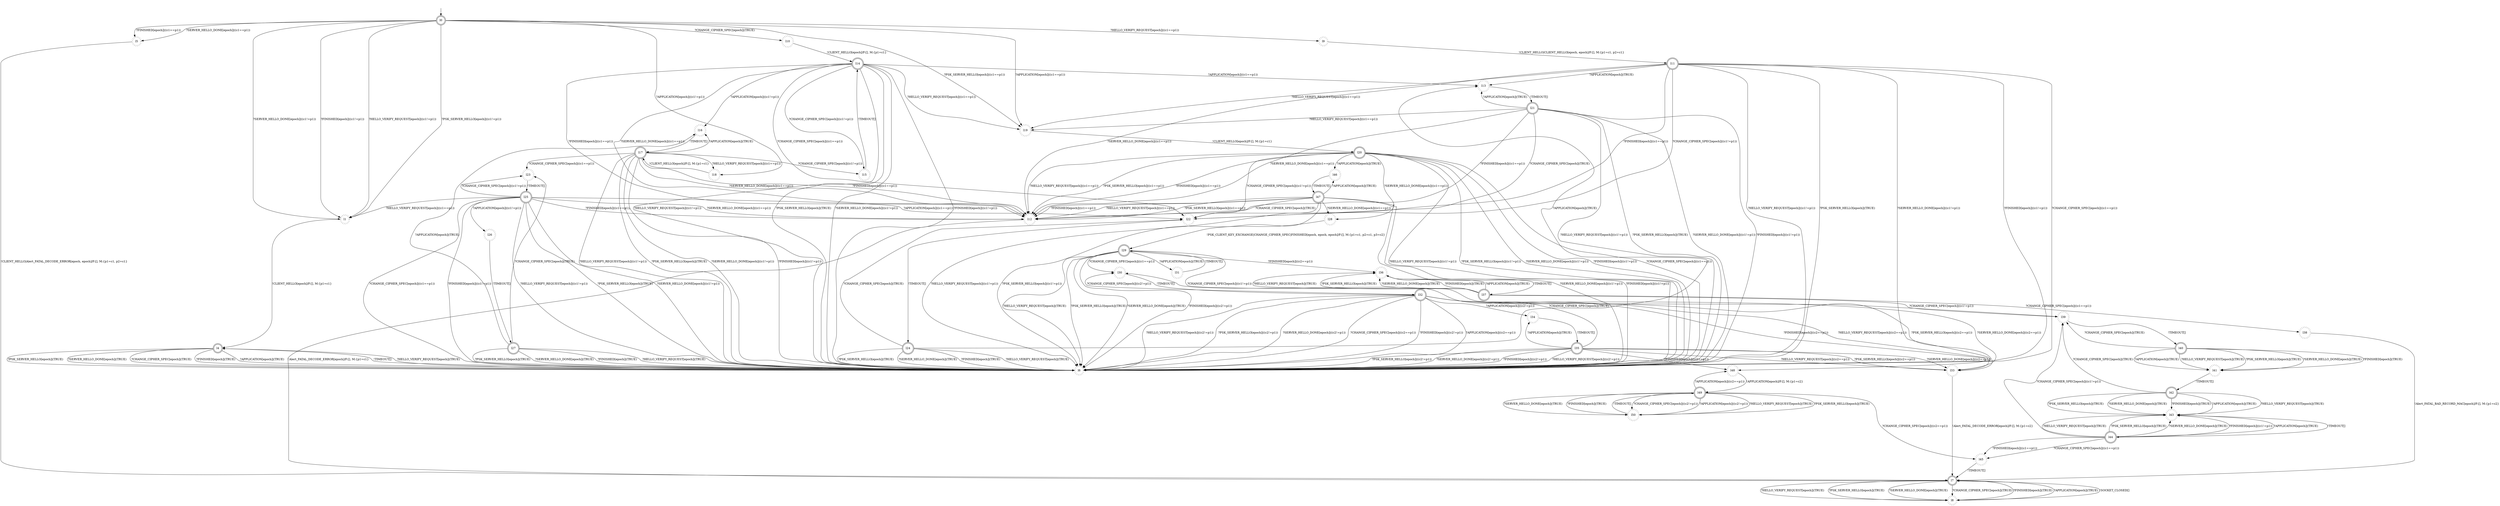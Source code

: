 digraph RA {
"" [shape=none,label=<>]
"l0" [shape=doublecircle ,style=solid]
"l1" [shape=doublecircle ,style=dotted]
"l4" [shape=doublecircle ,style=solid]
"l5" [shape=doublecircle ,style=dotted]
"l6" [shape=doublecircle ,style=dotted]
"l7" [shape=doublecircle ,style=solid]
"l8" [shape=doublecircle ,style=dotted]
"l9" [shape=doublecircle ,style=dotted]
"l10" [shape=doublecircle ,style=dotted]
"l11" [shape=doublecircle ,style=solid]
"l12" [shape=doublecircle ,style=dotted]
"l13" [shape=doublecircle ,style=dotted]
"l14" [shape=doublecircle ,style=solid]
"l15" [shape=doublecircle ,style=dotted]
"l16" [shape=doublecircle ,style=dotted]
"l17" [shape=doublecircle ,style=solid]
"l18" [shape=doublecircle ,style=dotted]
"l19" [shape=doublecircle ,style=dotted]
"l20" [shape=doublecircle ,style=solid]
"l21" [shape=doublecircle ,style=solid]
"l22" [shape=doublecircle ,style=dotted]
"l23" [shape=doublecircle ,style=dotted]
"l24" [shape=doublecircle ,style=solid]
"l25" [shape=doublecircle ,style=solid]
"l26" [shape=doublecircle ,style=dotted]
"l27" [shape=doublecircle ,style=solid]
"l28" [shape=doublecircle ,style=dotted]
"l29" [shape=doublecircle ,style=solid]
"l30" [shape=doublecircle ,style=dotted]
"l31" [shape=doublecircle ,style=dotted]
"l32" [shape=doublecircle ,style=solid]
"l33" [shape=doublecircle ,style=dotted]
"l34" [shape=doublecircle ,style=dotted]
"l35" [shape=doublecircle ,style=solid]
"l36" [shape=doublecircle ,style=dotted]
"l37" [shape=doublecircle ,style=solid]
"l38" [shape=doublecircle ,style=dotted]
"l39" [shape=doublecircle ,style=dotted]
"l40" [shape=doublecircle ,style=solid]
"l41" [shape=doublecircle ,style=dotted]
"l42" [shape=doublecircle ,style=solid]
"l43" [shape=doublecircle ,style=dotted]
"l44" [shape=doublecircle ,style=solid]
"l45" [shape=doublecircle ,style=dotted]
"l46" [shape=doublecircle ,style=dotted]
"l47" [shape=doublecircle ,style=solid]
"l48" [shape=doublecircle ,style=dotted]
"l49" [shape=doublecircle ,style=solid]
"l50" [shape=doublecircle ,style=dotted]
"" -> "l0"
"l0" -> "l1" [label=<?HELLO_VERIFY_REQUEST[epoch]|((c1!=p1))>]
"l0" -> "l9" [label=<?HELLO_VERIFY_REQUEST[epoch]|((c1==p1))>]
"l0" -> "l1" [label=<?PSK_SERVER_HELLO[epoch]|((c1!=p1))>]
"l0" -> "l19" [label=<?PSK_SERVER_HELLO[epoch]|((c1==p1))>]
"l0" -> "l1" [label=<?SERVER_HELLO_DONE[epoch]|((c1!=p1))>]
"l0" -> "l5" [label=<?SERVER_HELLO_DONE[epoch]|((c1==p1))>]
"l0" -> "l1" [label=<?FINISHED[epoch]|((c1!=p1))>]
"l0" -> "l5" [label=<?FINISHED[epoch]|((c1==p1))>]
"l0" -> "l10" [label=<?CHANGE_CIPHER_SPEC[epoch]|(TRUE)>]
"l0" -> "l18" [label=<?APPLICATION[epoch]|((c1!=p1))>]
"l0" -> "l19" [label=<?APPLICATION[epoch]|((c1==p1))>]
"l1" -> "l4" [label=<!CLIENT_HELLO[epoch]/F:[], M:{p1=c1}>]
"l4" -> "l6" [label=<?HELLO_VERIFY_REQUEST[epoch]|(TRUE)>]
"l4" -> "l6" [label=<?PSK_SERVER_HELLO[epoch]|(TRUE)>]
"l4" -> "l6" [label=<?SERVER_HELLO_DONE[epoch]|(TRUE)>]
"l4" -> "l6" [label=<?CHANGE_CIPHER_SPEC[epoch]|(TRUE)>]
"l4" -> "l6" [label=<?FINISHED[epoch]|(TRUE)>]
"l4" -> "l6" [label=<?APPLICATION[epoch]|(TRUE)>]
"l5" -> "l7" [label=<!CLIENT_HELLO|Alert_FATAL_DECODE_ERROR[epoch, epoch]/F:[], M:{p1=c1, p2=c1}>]
"l6" -> "l4" [label=<!TIMEOUT[]>]
"l7" -> "l8" [label=<?HELLO_VERIFY_REQUEST[epoch]|(TRUE)>]
"l7" -> "l8" [label=<?PSK_SERVER_HELLO[epoch]|(TRUE)>]
"l7" -> "l8" [label=<?SERVER_HELLO_DONE[epoch]|(TRUE)>]
"l7" -> "l8" [label=<?CHANGE_CIPHER_SPEC[epoch]|(TRUE)>]
"l7" -> "l8" [label=<?FINISHED[epoch]|(TRUE)>]
"l7" -> "l8" [label=<?APPLICATION[epoch]|(TRUE)>]
"l8" -> "l7" [label=<!SOCKET_CLOSED[]>]
"l9" -> "l11" [label=<!CLIENT_HELLO|CLIENT_HELLO[epoch, epoch]/F:[], M:{p1=c1, p2=c1}>]
"l10" -> "l14" [label=<!CLIENT_HELLO[epoch]/F:[], M:{p1=c1}>]
"l11" -> "l6" [label=<?HELLO_VERIFY_REQUEST[epoch]|((c1!=p1))>]
"l11" -> "l19" [label=<?HELLO_VERIFY_REQUEST[epoch]|((c1==p1))>]
"l11" -> "l6" [label=<?PSK_SERVER_HELLO[epoch]|(TRUE)>]
"l11" -> "l6" [label=<?SERVER_HELLO_DONE[epoch]|((c1!=p1))>]
"l11" -> "l12" [label=<?SERVER_HELLO_DONE[epoch]|((c1==p1))>]
"l11" -> "l6" [label=<?FINISHED[epoch]|((c1!=p1))>]
"l11" -> "l12" [label=<?FINISHED[epoch]|((c1==p1))>]
"l11" -> "l6" [label=<?CHANGE_CIPHER_SPEC[epoch]|((c1==p1))>]
"l11" -> "l22" [label=<?CHANGE_CIPHER_SPEC[epoch]|((c1!=p1))>]
"l11" -> "l13" [label=<?APPLICATION[epoch]|(TRUE)>]
"l12" -> "l7" [label=<!Alert_FATAL_DECODE_ERROR[epoch]/F:[], M:{p1=c1}>]
"l13" -> "l21" [label=<!TIMEOUT[]>]
"l14" -> "l6" [label=<?HELLO_VERIFY_REQUEST[epoch]|((c1!=p1))>]
"l14" -> "l19" [label=<?HELLO_VERIFY_REQUEST[epoch]|((c1==p1))>]
"l14" -> "l6" [label=<?PSK_SERVER_HELLO[epoch]|(TRUE)>]
"l14" -> "l6" [label=<?SERVER_HELLO_DONE[epoch]|((c1!=p1))>]
"l14" -> "l12" [label=<?SERVER_HELLO_DONE[epoch]|((c1==p1))>]
"l14" -> "l6" [label=<?FINISHED[epoch]|((c1!=p1))>]
"l14" -> "l12" [label=<?FINISHED[epoch]|((c1==p1))>]
"l14" -> "l13" [label=<?APPLICATION[epoch]|((c1==p1))>]
"l14" -> "l16" [label=<?APPLICATION[epoch]|((c1!=p1))>]
"l14" -> "l15" [label=<?CHANGE_CIPHER_SPEC[epoch]|((c1!=p1))>]
"l14" -> "l22" [label=<?CHANGE_CIPHER_SPEC[epoch]|((c1==p1))>]
"l15" -> "l14" [label=<!TIMEOUT[]>]
"l16" -> "l17" [label=<!TIMEOUT[]>]
"l17" -> "l6" [label=<?HELLO_VERIFY_REQUEST[epoch]|((c1!=p1))>]
"l17" -> "l18" [label=<?HELLO_VERIFY_REQUEST[epoch]|((c1==p1))>]
"l17" -> "l6" [label=<?PSK_SERVER_HELLO[epoch]|(TRUE)>]
"l17" -> "l6" [label=<?SERVER_HELLO_DONE[epoch]|((c1!=p1))>]
"l17" -> "l12" [label=<?SERVER_HELLO_DONE[epoch]|((c1==p1))>]
"l17" -> "l6" [label=<?FINISHED[epoch]|((c1!=p1))>]
"l17" -> "l12" [label=<?FINISHED[epoch]|((c1==p1))>]
"l17" -> "l15" [label=<?CHANGE_CIPHER_SPEC[epoch]|((c1!=p1))>]
"l17" -> "l23" [label=<?CHANGE_CIPHER_SPEC[epoch]|((c1==p1))>]
"l17" -> "l16" [label=<?APPLICATION[epoch]|(TRUE)>]
"l18" -> "l17" [label=<!CLIENT_HELLO[epoch]/F:[], M:{p1=c1}>]
"l19" -> "l20" [label=<!CLIENT_HELLO[epoch]/F:[], M:{p1=c1}>]
"l20" -> "l6" [label=<?HELLO_VERIFY_REQUEST[epoch]|((c1!=p1))>]
"l20" -> "l12" [label=<?HELLO_VERIFY_REQUEST[epoch]|((c1==p1))>]
"l20" -> "l6" [label=<?PSK_SERVER_HELLO[epoch]|((c1!=p1))>]
"l20" -> "l12" [label=<?PSK_SERVER_HELLO[epoch]|((c1==p1))>]
"l20" -> "l6" [label=<?SERVER_HELLO_DONE[epoch]|((c1!=p1))>]
"l20" -> "l28" [label=<?SERVER_HELLO_DONE[epoch]|((c1==p1))>]
"l20" -> "l6" [label=<?FINISHED[epoch]|((c1!=p1))>]
"l20" -> "l12" [label=<?FINISHED[epoch]|((c1==p1))>]
"l20" -> "l6" [label=<?CHANGE_CIPHER_SPEC[epoch]|((c1==p1))>]
"l20" -> "l22" [label=<?CHANGE_CIPHER_SPEC[epoch]|((c1!=p1))>]
"l20" -> "l46" [label=<?APPLICATION[epoch]|(TRUE)>]
"l21" -> "l6" [label=<?HELLO_VERIFY_REQUEST[epoch]|((c1!=p1))>]
"l21" -> "l19" [label=<?HELLO_VERIFY_REQUEST[epoch]|((c1==p1))>]
"l21" -> "l6" [label=<?PSK_SERVER_HELLO[epoch]|(TRUE)>]
"l21" -> "l6" [label=<?SERVER_HELLO_DONE[epoch]|((c1!=p1))>]
"l21" -> "l12" [label=<?SERVER_HELLO_DONE[epoch]|((c1==p1))>]
"l21" -> "l6" [label=<?FINISHED[epoch]|((c1!=p1))>]
"l21" -> "l12" [label=<?FINISHED[epoch]|((c1==p1))>]
"l21" -> "l13" [label=<?APPLICATION[epoch]|(TRUE)>]
"l21" -> "l22" [label=<?CHANGE_CIPHER_SPEC[epoch]|(TRUE)>]
"l22" -> "l24" [label=<!TIMEOUT[]>]
"l23" -> "l25" [label=<!TIMEOUT[]>]
"l24" -> "l6" [label=<?HELLO_VERIFY_REQUEST[epoch]|(TRUE)>]
"l24" -> "l6" [label=<?PSK_SERVER_HELLO[epoch]|(TRUE)>]
"l24" -> "l6" [label=<?SERVER_HELLO_DONE[epoch]|(TRUE)>]
"l24" -> "l6" [label=<?FINISHED[epoch]|(TRUE)>]
"l24" -> "l13" [label=<?APPLICATION[epoch]|(TRUE)>]
"l24" -> "l22" [label=<?CHANGE_CIPHER_SPEC[epoch]|(TRUE)>]
"l25" -> "l1" [label=<?HELLO_VERIFY_REQUEST[epoch]|((c1==p1))>]
"l25" -> "l6" [label=<?HELLO_VERIFY_REQUEST[epoch]|((c1!=p1))>]
"l25" -> "l6" [label=<?PSK_SERVER_HELLO[epoch]|(TRUE)>]
"l25" -> "l6" [label=<?SERVER_HELLO_DONE[epoch]|((c1!=p1))>]
"l25" -> "l12" [label=<?SERVER_HELLO_DONE[epoch]|((c1==p1))>]
"l25" -> "l6" [label=<?CHANGE_CIPHER_SPEC[epoch]|((c1==p1))>]
"l25" -> "l23" [label=<?CHANGE_CIPHER_SPEC[epoch]|((c1!=p1))>]
"l25" -> "l6" [label=<?FINISHED[epoch]|((c1!=p1))>]
"l25" -> "l12" [label=<?FINISHED[epoch]|((c1==p1))>]
"l25" -> "l22" [label=<?APPLICATION[epoch]|((c1==p1))>]
"l25" -> "l26" [label=<?APPLICATION[epoch]|((c1!=p1))>]
"l26" -> "l27" [label=<!TIMEOUT[]>]
"l27" -> "l6" [label=<?HELLO_VERIFY_REQUEST[epoch]|(TRUE)>]
"l27" -> "l6" [label=<?PSK_SERVER_HELLO[epoch]|(TRUE)>]
"l27" -> "l6" [label=<?SERVER_HELLO_DONE[epoch]|(TRUE)>]
"l27" -> "l6" [label=<?FINISHED[epoch]|(TRUE)>]
"l27" -> "l16" [label=<?APPLICATION[epoch]|(TRUE)>]
"l27" -> "l23" [label=<?CHANGE_CIPHER_SPEC[epoch]|(TRUE)>]
"l28" -> "l29" [label=<!PSK_CLIENT_KEY_EXCHANGE|CHANGE_CIPHER_SPEC|FINISHED[epoch, epoch, epoch]/F:[], M:{p1=c1, p2=c1, p3=c2}>]
"l29" -> "l6" [label=<?HELLO_VERIFY_REQUEST[epoch]|(TRUE)>]
"l29" -> "l6" [label=<?PSK_SERVER_HELLO[epoch]|(TRUE)>]
"l29" -> "l6" [label=<?SERVER_HELLO_DONE[epoch]|(TRUE)>]
"l29" -> "l6" [label=<?FINISHED[epoch]|((c2!=p1))>]
"l29" -> "l36" [label=<?FINISHED[epoch]|((c2==p1))>]
"l29" -> "l30" [label=<?CHANGE_CIPHER_SPEC[epoch]|((c1==p1))>]
"l29" -> "l39" [label=<?CHANGE_CIPHER_SPEC[epoch]|((c1!=p1))>]
"l29" -> "l31" [label=<?APPLICATION[epoch]|(TRUE)>]
"l30" -> "l32" [label=<!TIMEOUT[]>]
"l31" -> "l29" [label=<!TIMEOUT[]>]
"l32" -> "l6" [label=<?HELLO_VERIFY_REQUEST[epoch]|((c2!=p1))>]
"l32" -> "l33" [label=<?HELLO_VERIFY_REQUEST[epoch]|((c2==p1))>]
"l32" -> "l6" [label=<?PSK_SERVER_HELLO[epoch]|((c2!=p1))>]
"l32" -> "l33" [label=<?PSK_SERVER_HELLO[epoch]|((c2==p1))>]
"l32" -> "l6" [label=<?SERVER_HELLO_DONE[epoch]|((c2!=p1))>]
"l32" -> "l33" [label=<?SERVER_HELLO_DONE[epoch]|((c2==p1))>]
"l32" -> "l6" [label=<?CHANGE_CIPHER_SPEC[epoch]|((c2==p1))>]
"l32" -> "l30" [label=<?CHANGE_CIPHER_SPEC[epoch]|((c2!=p1))>]
"l32" -> "l6" [label=<?FINISHED[epoch]|((c2!=p1))>]
"l32" -> "l48" [label=<?FINISHED[epoch]|((c2==p1))>]
"l32" -> "l6" [label=<?APPLICATION[epoch]|((c2==p1))>]
"l32" -> "l34" [label=<?APPLICATION[epoch]|((c2!=p1))>]
"l33" -> "l7" [label=<!Alert_FATAL_DECODE_ERROR[epoch]/F:[], M:{p1=c2}>]
"l34" -> "l35" [label=<!TIMEOUT[]>]
"l35" -> "l6" [label=<?HELLO_VERIFY_REQUEST[epoch]|((c2!=p1))>]
"l35" -> "l33" [label=<?HELLO_VERIFY_REQUEST[epoch]|((c2==p1))>]
"l35" -> "l6" [label=<?PSK_SERVER_HELLO[epoch]|((c2!=p1))>]
"l35" -> "l33" [label=<?PSK_SERVER_HELLO[epoch]|((c2==p1))>]
"l35" -> "l6" [label=<?SERVER_HELLO_DONE[epoch]|((c2!=p1))>]
"l35" -> "l33" [label=<?SERVER_HELLO_DONE[epoch]|((c2==p1))>]
"l35" -> "l6" [label=<?FINISHED[epoch]|((c2!=p1))>]
"l35" -> "l48" [label=<?FINISHED[epoch]|((c2==p1))>]
"l35" -> "l30" [label=<?CHANGE_CIPHER_SPEC[epoch]|(TRUE)>]
"l35" -> "l34" [label=<?APPLICATION[epoch]|(TRUE)>]
"l36" -> "l37" [label=<!TIMEOUT[]>]
"l37" -> "l36" [label=<?HELLO_VERIFY_REQUEST[epoch]|(TRUE)>]
"l37" -> "l36" [label=<?PSK_SERVER_HELLO[epoch]|(TRUE)>]
"l37" -> "l36" [label=<?SERVER_HELLO_DONE[epoch]|(TRUE)>]
"l37" -> "l36" [label=<?FINISHED[epoch]|(TRUE)>]
"l37" -> "l36" [label=<?APPLICATION[epoch]|(TRUE)>]
"l37" -> "l38" [label=<?CHANGE_CIPHER_SPEC[epoch]|((c1==p1))>]
"l37" -> "l39" [label=<?CHANGE_CIPHER_SPEC[epoch]|((c1!=p1))>]
"l38" -> "l7" [label=<!Alert_FATAL_BAD_RECORD_MAC[epoch]/F:[], M:{p1=c2}>]
"l39" -> "l40" [label=<!TIMEOUT[]>]
"l40" -> "l39" [label=<?CHANGE_CIPHER_SPEC[epoch]|(TRUE)>]
"l40" -> "l41" [label=<?HELLO_VERIFY_REQUEST[epoch]|(TRUE)>]
"l40" -> "l41" [label=<?PSK_SERVER_HELLO[epoch]|(TRUE)>]
"l40" -> "l41" [label=<?SERVER_HELLO_DONE[epoch]|(TRUE)>]
"l40" -> "l41" [label=<?FINISHED[epoch]|(TRUE)>]
"l40" -> "l41" [label=<?APPLICATION[epoch]|(TRUE)>]
"l41" -> "l42" [label=<!TIMEOUT[]>]
"l42" -> "l39" [label=<?CHANGE_CIPHER_SPEC[epoch]|(TRUE)>]
"l42" -> "l43" [label=<?HELLO_VERIFY_REQUEST[epoch]|(TRUE)>]
"l42" -> "l43" [label=<?PSK_SERVER_HELLO[epoch]|(TRUE)>]
"l42" -> "l43" [label=<?SERVER_HELLO_DONE[epoch]|(TRUE)>]
"l42" -> "l43" [label=<?FINISHED[epoch]|(TRUE)>]
"l42" -> "l43" [label=<?APPLICATION[epoch]|(TRUE)>]
"l43" -> "l44" [label=<!TIMEOUT[]>]
"l44" -> "l39" [label=<?CHANGE_CIPHER_SPEC[epoch]|((c1!=p1))>]
"l44" -> "l45" [label=<?CHANGE_CIPHER_SPEC[epoch]|((c1==p1))>]
"l44" -> "l43" [label=<?HELLO_VERIFY_REQUEST[epoch]|(TRUE)>]
"l44" -> "l43" [label=<?PSK_SERVER_HELLO[epoch]|(TRUE)>]
"l44" -> "l43" [label=<?SERVER_HELLO_DONE[epoch]|(TRUE)>]
"l44" -> "l43" [label=<?FINISHED[epoch]|((c1!=p1))>]
"l44" -> "l45" [label=<?FINISHED[epoch]|((c1==p1))>]
"l44" -> "l43" [label=<?APPLICATION[epoch]|(TRUE)>]
"l45" -> "l7" [label=<!TIMEOUT[]>]
"l46" -> "l47" [label=<!TIMEOUT[]>]
"l47" -> "l6" [label=<?HELLO_VERIFY_REQUEST[epoch]|((c1!=p1))>]
"l47" -> "l12" [label=<?HELLO_VERIFY_REQUEST[epoch]|((c1==p1))>]
"l47" -> "l6" [label=<?PSK_SERVER_HELLO[epoch]|((c1!=p1))>]
"l47" -> "l12" [label=<?PSK_SERVER_HELLO[epoch]|((c1==p1))>]
"l47" -> "l6" [label=<?SERVER_HELLO_DONE[epoch]|((c1!=p1))>]
"l47" -> "l28" [label=<?SERVER_HELLO_DONE[epoch]|((c1==p1))>]
"l47" -> "l6" [label=<?FINISHED[epoch]|((c1!=p1))>]
"l47" -> "l12" [label=<?FINISHED[epoch]|((c1==p1))>]
"l47" -> "l22" [label=<?CHANGE_CIPHER_SPEC[epoch]|(TRUE)>]
"l47" -> "l46" [label=<?APPLICATION[epoch]|(TRUE)>]
"l48" -> "l49" [label=<!APPLICATION[epoch]/F:[], M:{p1=c2}>]
"l49" -> "l45" [label=<?CHANGE_CIPHER_SPEC[epoch]|((c2==p1))>]
"l49" -> "l50" [label=<?CHANGE_CIPHER_SPEC[epoch]|((c2!=p1))>]
"l49" -> "l48" [label=<?APPLICATION[epoch]|((c2==p1))>]
"l49" -> "l50" [label=<?APPLICATION[epoch]|((c2!=p1))>]
"l49" -> "l50" [label=<?HELLO_VERIFY_REQUEST[epoch]|(TRUE)>]
"l49" -> "l50" [label=<?PSK_SERVER_HELLO[epoch]|(TRUE)>]
"l49" -> "l50" [label=<?SERVER_HELLO_DONE[epoch]|(TRUE)>]
"l49" -> "l50" [label=<?FINISHED[epoch]|(TRUE)>]
"l50" -> "l49" [label=<!TIMEOUT[]>]
}
